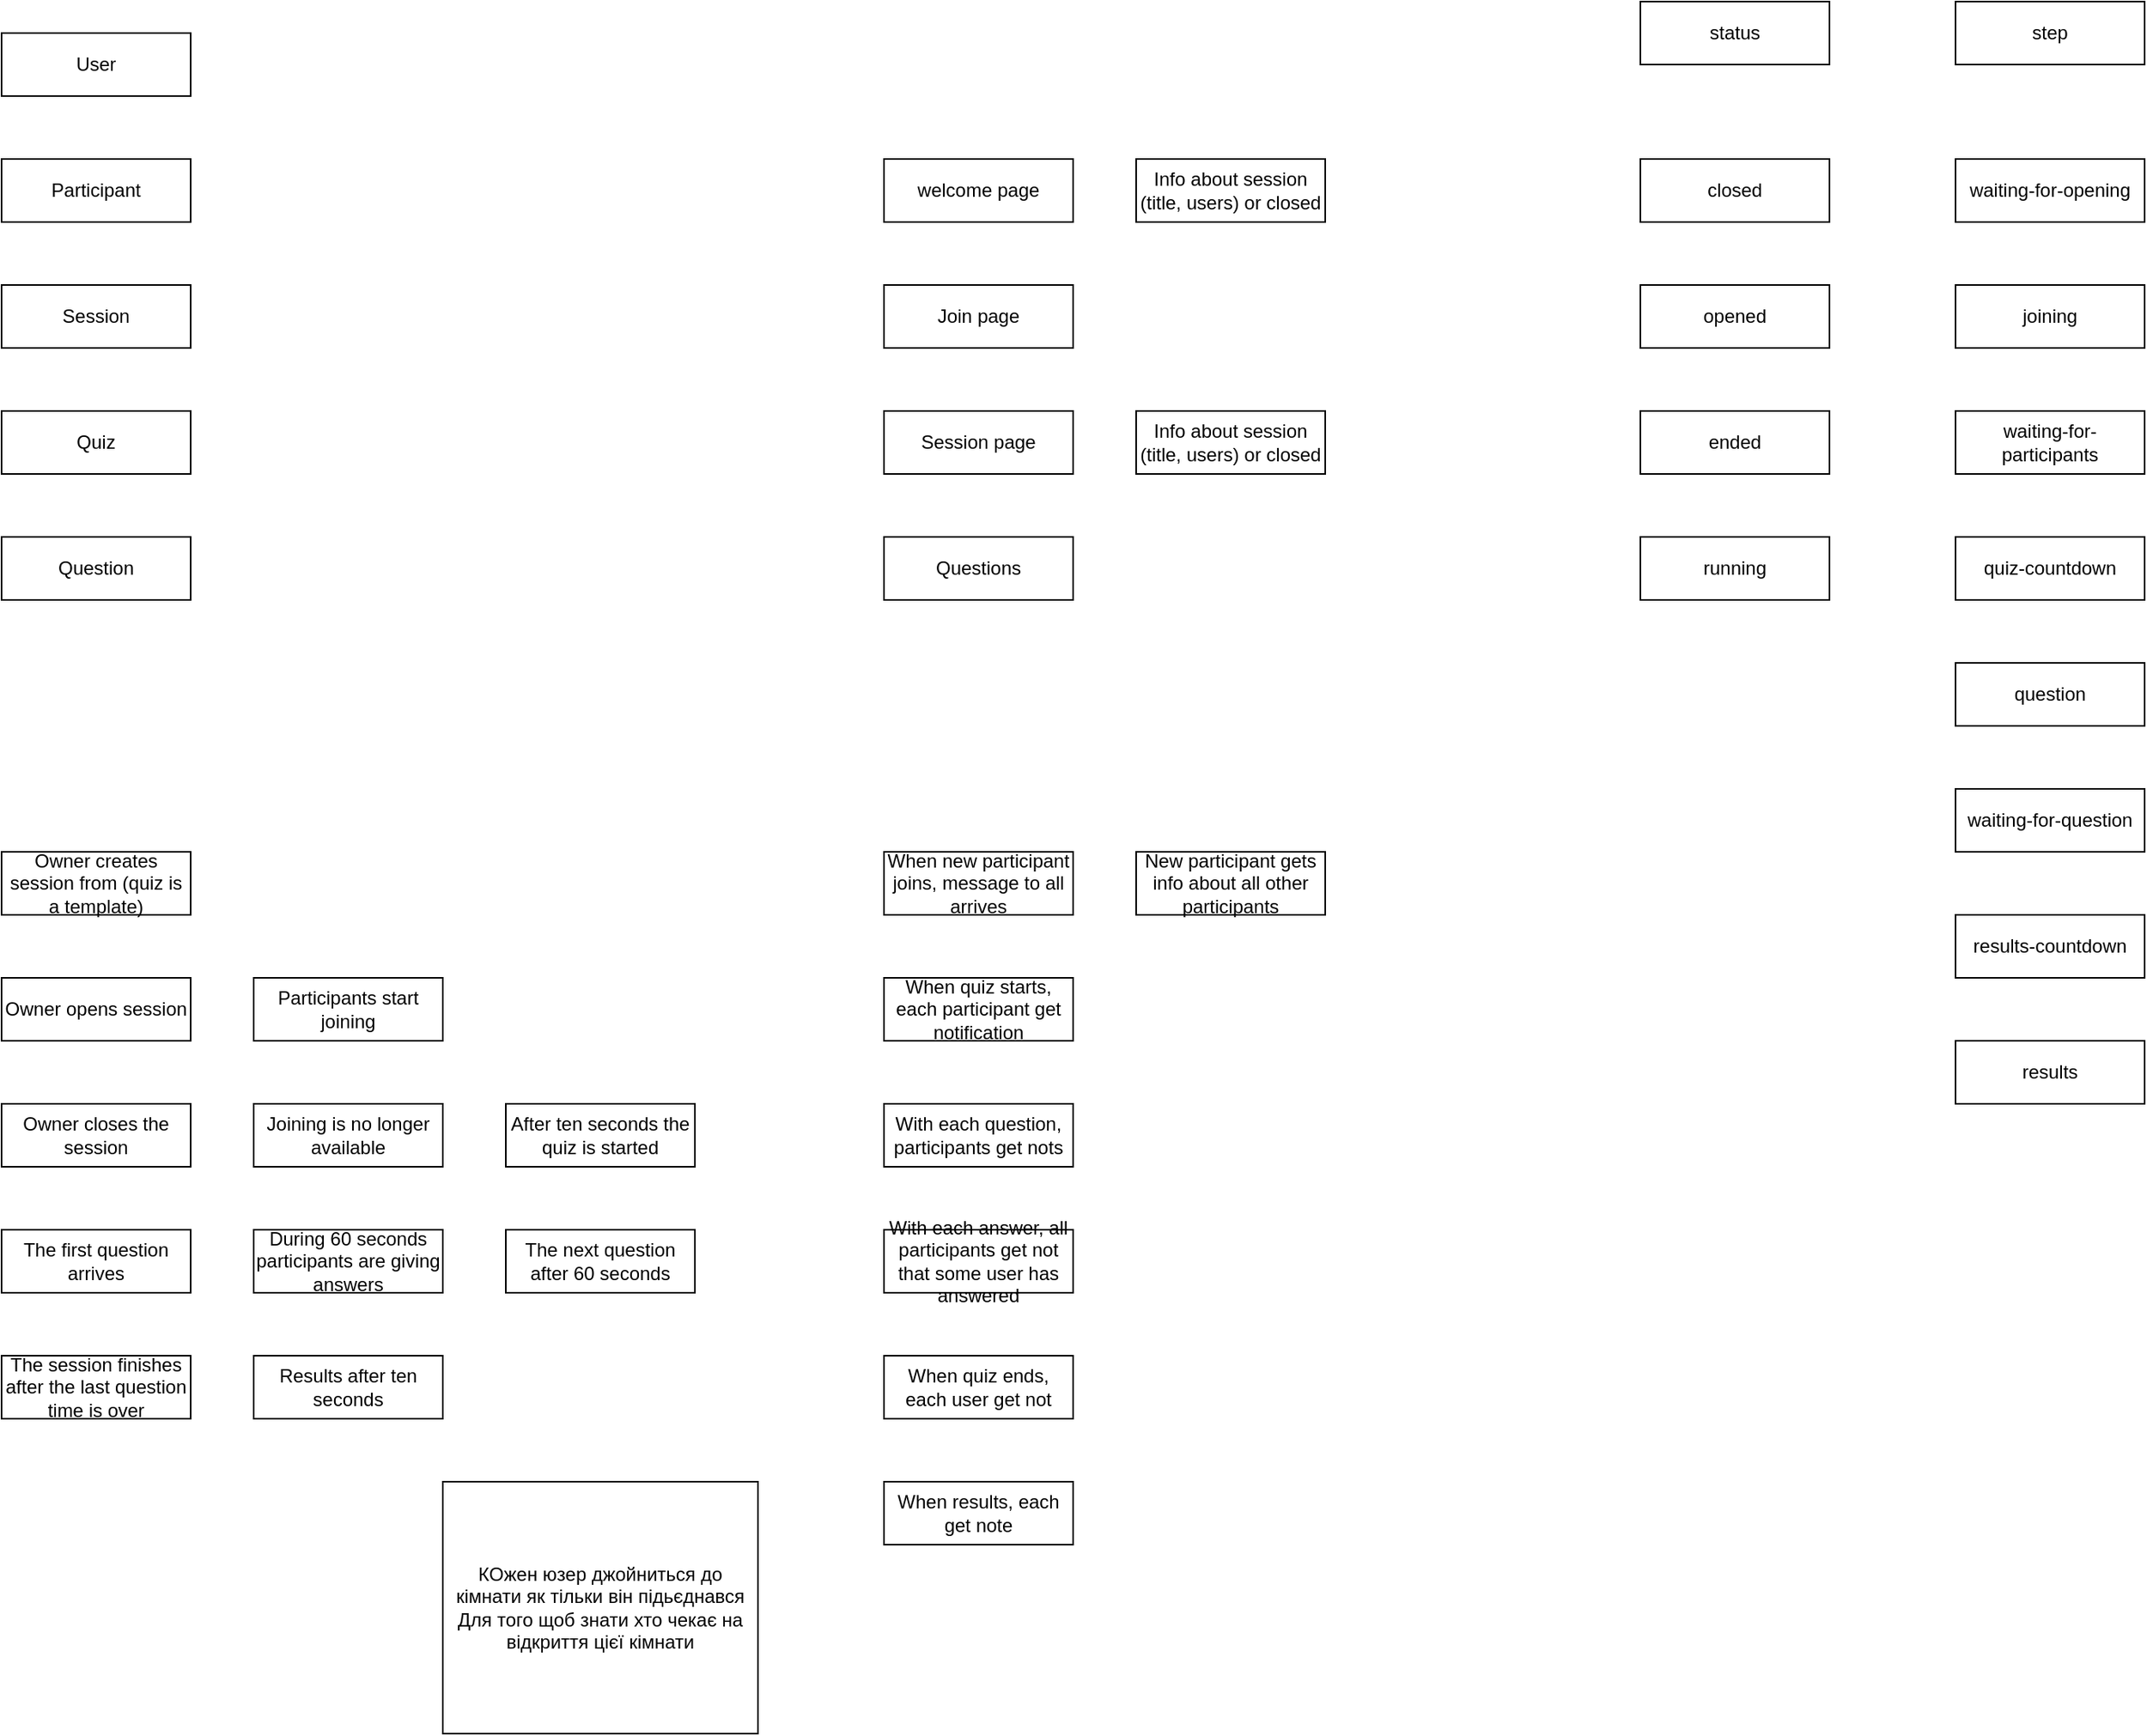 <mxfile version="22.1.16" type="github">
  <diagram name="Сторінка-1" id="UQyCPQ0WXRGii27kY1zW">
    <mxGraphModel dx="1050" dy="565" grid="1" gridSize="10" guides="1" tooltips="1" connect="1" arrows="1" fold="1" page="1" pageScale="1" pageWidth="827" pageHeight="1169" math="0" shadow="0">
      <root>
        <mxCell id="0" />
        <mxCell id="1" parent="0" />
        <mxCell id="qK-i7sMC9WLvDjUvS6Ne-1" value="User" style="rounded=0;whiteSpace=wrap;html=1;" parent="1" vertex="1">
          <mxGeometry x="120" y="80" width="120" height="40" as="geometry" />
        </mxCell>
        <mxCell id="qK-i7sMC9WLvDjUvS6Ne-2" value="Participant" style="rounded=0;whiteSpace=wrap;html=1;" parent="1" vertex="1">
          <mxGeometry x="120" y="160" width="120" height="40" as="geometry" />
        </mxCell>
        <mxCell id="qK-i7sMC9WLvDjUvS6Ne-3" value="Session" style="rounded=0;whiteSpace=wrap;html=1;" parent="1" vertex="1">
          <mxGeometry x="120" y="240" width="120" height="40" as="geometry" />
        </mxCell>
        <mxCell id="qK-i7sMC9WLvDjUvS6Ne-4" value="Quiz" style="rounded=0;whiteSpace=wrap;html=1;" parent="1" vertex="1">
          <mxGeometry x="120" y="320" width="120" height="40" as="geometry" />
        </mxCell>
        <mxCell id="qK-i7sMC9WLvDjUvS6Ne-5" value="Question" style="rounded=0;whiteSpace=wrap;html=1;" parent="1" vertex="1">
          <mxGeometry x="120" y="400" width="120" height="40" as="geometry" />
        </mxCell>
        <mxCell id="w1dg4HhJAgTUTLTOxDZu-1" value="Owner creates session from (quiz is a template)" style="rounded=0;whiteSpace=wrap;html=1;" parent="1" vertex="1">
          <mxGeometry x="120" y="600" width="120" height="40" as="geometry" />
        </mxCell>
        <mxCell id="w1dg4HhJAgTUTLTOxDZu-2" value="Owner opens session" style="rounded=0;whiteSpace=wrap;html=1;" parent="1" vertex="1">
          <mxGeometry x="120" y="680" width="120" height="40" as="geometry" />
        </mxCell>
        <mxCell id="w1dg4HhJAgTUTLTOxDZu-3" value="Participants start joining" style="rounded=0;whiteSpace=wrap;html=1;" parent="1" vertex="1">
          <mxGeometry x="280" y="680" width="120" height="40" as="geometry" />
        </mxCell>
        <mxCell id="w1dg4HhJAgTUTLTOxDZu-4" value="Owner closes the session" style="rounded=0;whiteSpace=wrap;html=1;" parent="1" vertex="1">
          <mxGeometry x="120" y="760" width="120" height="40" as="geometry" />
        </mxCell>
        <mxCell id="w1dg4HhJAgTUTLTOxDZu-5" value="Joining is no longer available" style="rounded=0;whiteSpace=wrap;html=1;" parent="1" vertex="1">
          <mxGeometry x="280" y="760" width="120" height="40" as="geometry" />
        </mxCell>
        <mxCell id="w1dg4HhJAgTUTLTOxDZu-6" value="After ten seconds the quiz is started" style="rounded=0;whiteSpace=wrap;html=1;" parent="1" vertex="1">
          <mxGeometry x="440" y="760" width="120" height="40" as="geometry" />
        </mxCell>
        <mxCell id="w1dg4HhJAgTUTLTOxDZu-7" value="The first question arrives" style="rounded=0;whiteSpace=wrap;html=1;" parent="1" vertex="1">
          <mxGeometry x="120" y="840" width="120" height="40" as="geometry" />
        </mxCell>
        <mxCell id="w1dg4HhJAgTUTLTOxDZu-8" value="During 60 seconds participants are giving answers" style="rounded=0;whiteSpace=wrap;html=1;" parent="1" vertex="1">
          <mxGeometry x="280" y="840" width="120" height="40" as="geometry" />
        </mxCell>
        <mxCell id="w1dg4HhJAgTUTLTOxDZu-9" value="The next question after 60 seconds" style="rounded=0;whiteSpace=wrap;html=1;" parent="1" vertex="1">
          <mxGeometry x="440" y="840" width="120" height="40" as="geometry" />
        </mxCell>
        <mxCell id="w1dg4HhJAgTUTLTOxDZu-11" value="The session finishes after the last question time is over" style="rounded=0;whiteSpace=wrap;html=1;" parent="1" vertex="1">
          <mxGeometry x="120" y="920" width="120" height="40" as="geometry" />
        </mxCell>
        <mxCell id="w1dg4HhJAgTUTLTOxDZu-12" value="Results after ten seconds" style="rounded=0;whiteSpace=wrap;html=1;" parent="1" vertex="1">
          <mxGeometry x="280" y="920" width="120" height="40" as="geometry" />
        </mxCell>
        <mxCell id="w1dg4HhJAgTUTLTOxDZu-13" value="When new participant joins, message to all arrives" style="rounded=0;whiteSpace=wrap;html=1;" parent="1" vertex="1">
          <mxGeometry x="680" y="600" width="120" height="40" as="geometry" />
        </mxCell>
        <mxCell id="w1dg4HhJAgTUTLTOxDZu-14" value="New participant gets info about all other participants" style="rounded=0;whiteSpace=wrap;html=1;" parent="1" vertex="1">
          <mxGeometry x="840" y="600" width="120" height="40" as="geometry" />
        </mxCell>
        <mxCell id="w1dg4HhJAgTUTLTOxDZu-15" value="When quiz starts, each participant get notification" style="rounded=0;whiteSpace=wrap;html=1;" parent="1" vertex="1">
          <mxGeometry x="680" y="680" width="120" height="40" as="geometry" />
        </mxCell>
        <mxCell id="w1dg4HhJAgTUTLTOxDZu-16" value="With each question, participants get nots" style="rounded=0;whiteSpace=wrap;html=1;" parent="1" vertex="1">
          <mxGeometry x="680" y="760" width="120" height="40" as="geometry" />
        </mxCell>
        <mxCell id="w1dg4HhJAgTUTLTOxDZu-17" value="With each answer, all participants get not that some user has answered" style="rounded=0;whiteSpace=wrap;html=1;" parent="1" vertex="1">
          <mxGeometry x="680" y="840" width="120" height="40" as="geometry" />
        </mxCell>
        <mxCell id="w1dg4HhJAgTUTLTOxDZu-18" value="When quiz ends, each user get not" style="rounded=0;whiteSpace=wrap;html=1;" parent="1" vertex="1">
          <mxGeometry x="680" y="920" width="120" height="40" as="geometry" />
        </mxCell>
        <mxCell id="w1dg4HhJAgTUTLTOxDZu-19" value="When results, each get note" style="rounded=0;whiteSpace=wrap;html=1;" parent="1" vertex="1">
          <mxGeometry x="680" y="1000" width="120" height="40" as="geometry" />
        </mxCell>
        <mxCell id="w1dg4HhJAgTUTLTOxDZu-20" value="welcome page" style="rounded=0;whiteSpace=wrap;html=1;" parent="1" vertex="1">
          <mxGeometry x="680" y="160" width="120" height="40" as="geometry" />
        </mxCell>
        <mxCell id="w1dg4HhJAgTUTLTOxDZu-21" value="Join page" style="rounded=0;whiteSpace=wrap;html=1;" parent="1" vertex="1">
          <mxGeometry x="680" y="240" width="120" height="40" as="geometry" />
        </mxCell>
        <mxCell id="w1dg4HhJAgTUTLTOxDZu-22" value="Session page" style="rounded=0;whiteSpace=wrap;html=1;" parent="1" vertex="1">
          <mxGeometry x="680" y="320" width="120" height="40" as="geometry" />
        </mxCell>
        <mxCell id="w1dg4HhJAgTUTLTOxDZu-23" value="Info about session (title, users) or closed" style="rounded=0;whiteSpace=wrap;html=1;" parent="1" vertex="1">
          <mxGeometry x="840" y="320" width="120" height="40" as="geometry" />
        </mxCell>
        <mxCell id="w1dg4HhJAgTUTLTOxDZu-24" value="Questions" style="rounded=0;whiteSpace=wrap;html=1;" parent="1" vertex="1">
          <mxGeometry x="680" y="400" width="120" height="40" as="geometry" />
        </mxCell>
        <mxCell id="roXjc0ErKjryWc9AKoJ8-1" value="КОжен юзер джойниться до кімнати як тільки він підьєднався&lt;br&gt;Для того щоб знати хто чекає на відкриття цієї кімнати" style="rounded=0;whiteSpace=wrap;html=1;" parent="1" vertex="1">
          <mxGeometry x="400" y="1000" width="200" height="160" as="geometry" />
        </mxCell>
        <mxCell id="hfJNiziGyQvd6QyjI-56-1" value="closed" style="rounded=0;whiteSpace=wrap;html=1;" vertex="1" parent="1">
          <mxGeometry x="1160" y="160" width="120" height="40" as="geometry" />
        </mxCell>
        <mxCell id="hfJNiziGyQvd6QyjI-56-2" value="opened" style="rounded=0;whiteSpace=wrap;html=1;" vertex="1" parent="1">
          <mxGeometry x="1160" y="240" width="120" height="40" as="geometry" />
        </mxCell>
        <mxCell id="hfJNiziGyQvd6QyjI-56-3" value="ended" style="rounded=0;whiteSpace=wrap;html=1;" vertex="1" parent="1">
          <mxGeometry x="1160" y="320" width="120" height="40" as="geometry" />
        </mxCell>
        <mxCell id="hfJNiziGyQvd6QyjI-56-4" value="running" style="rounded=0;whiteSpace=wrap;html=1;" vertex="1" parent="1">
          <mxGeometry x="1160" y="400" width="120" height="40" as="geometry" />
        </mxCell>
        <mxCell id="hfJNiziGyQvd6QyjI-56-5" value="Info about session (title, users) or closed" style="rounded=0;whiteSpace=wrap;html=1;" vertex="1" parent="1">
          <mxGeometry x="840" y="160" width="120" height="40" as="geometry" />
        </mxCell>
        <mxCell id="hfJNiziGyQvd6QyjI-56-6" value="step" style="rounded=0;whiteSpace=wrap;html=1;" vertex="1" parent="1">
          <mxGeometry x="1360" y="60" width="120" height="40" as="geometry" />
        </mxCell>
        <mxCell id="hfJNiziGyQvd6QyjI-56-7" value="status" style="rounded=0;whiteSpace=wrap;html=1;" vertex="1" parent="1">
          <mxGeometry x="1160" y="60" width="120" height="40" as="geometry" />
        </mxCell>
        <mxCell id="hfJNiziGyQvd6QyjI-56-8" value="waiting-for-participants" style="rounded=0;whiteSpace=wrap;html=1;" vertex="1" parent="1">
          <mxGeometry x="1360" y="320" width="120" height="40" as="geometry" />
        </mxCell>
        <mxCell id="hfJNiziGyQvd6QyjI-56-9" value="waiting-for-opening" style="rounded=0;whiteSpace=wrap;html=1;" vertex="1" parent="1">
          <mxGeometry x="1360" y="160" width="120" height="40" as="geometry" />
        </mxCell>
        <mxCell id="hfJNiziGyQvd6QyjI-56-10" value="quiz-countdown" style="rounded=0;whiteSpace=wrap;html=1;" vertex="1" parent="1">
          <mxGeometry x="1360" y="400" width="120" height="40" as="geometry" />
        </mxCell>
        <mxCell id="hfJNiziGyQvd6QyjI-56-11" value="question" style="rounded=0;whiteSpace=wrap;html=1;" vertex="1" parent="1">
          <mxGeometry x="1360" y="480" width="120" height="40" as="geometry" />
        </mxCell>
        <mxCell id="hfJNiziGyQvd6QyjI-56-12" value="waiting-for-question" style="rounded=0;whiteSpace=wrap;html=1;" vertex="1" parent="1">
          <mxGeometry x="1360" y="560" width="120" height="40" as="geometry" />
        </mxCell>
        <mxCell id="hfJNiziGyQvd6QyjI-56-13" value="results-countdown" style="rounded=0;whiteSpace=wrap;html=1;" vertex="1" parent="1">
          <mxGeometry x="1360" y="640" width="120" height="40" as="geometry" />
        </mxCell>
        <mxCell id="hfJNiziGyQvd6QyjI-56-14" value="results" style="rounded=0;whiteSpace=wrap;html=1;" vertex="1" parent="1">
          <mxGeometry x="1360" y="720" width="120" height="40" as="geometry" />
        </mxCell>
        <mxCell id="hfJNiziGyQvd6QyjI-56-16" value="joining" style="rounded=0;whiteSpace=wrap;html=1;" vertex="1" parent="1">
          <mxGeometry x="1360" y="240" width="120" height="40" as="geometry" />
        </mxCell>
      </root>
    </mxGraphModel>
  </diagram>
</mxfile>
